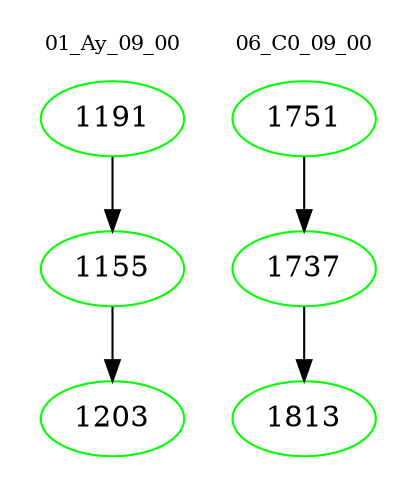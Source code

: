 digraph{
subgraph cluster_0 {
color = white
label = "01_Ay_09_00";
fontsize=10;
T0_1191 [label="1191", color="green"]
T0_1191 -> T0_1155 [color="black"]
T0_1155 [label="1155", color="green"]
T0_1155 -> T0_1203 [color="black"]
T0_1203 [label="1203", color="green"]
}
subgraph cluster_1 {
color = white
label = "06_C0_09_00";
fontsize=10;
T1_1751 [label="1751", color="green"]
T1_1751 -> T1_1737 [color="black"]
T1_1737 [label="1737", color="green"]
T1_1737 -> T1_1813 [color="black"]
T1_1813 [label="1813", color="green"]
}
}
